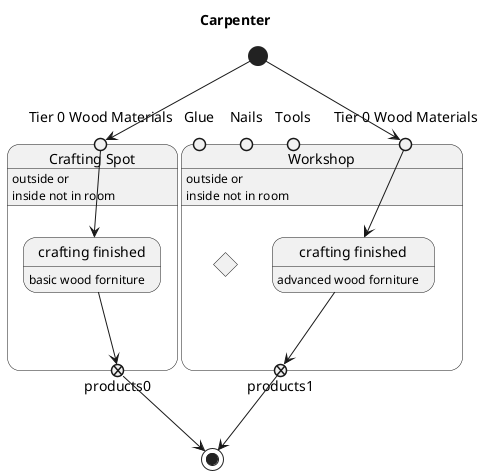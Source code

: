 @startuml
title "Carpenter"

state "Crafting Spot" as cspot {
state "Tier 0 Wood Materials" as tier0wood0 <<entryPoint>>
state "crafting finished" as crafting0
crafting0: basic wood forniture
tier0wood0 --> crafting0
crafting0 -> products0 <<exitPoint>>
}
cspot: outside or
cspot: inside not in room
[*] --> tier0wood0
products0 --> [*]

state "Workshop" as workshop {

state "Tier 0 Wood Materials" as tier0wood1 <<entryPoint>>
state Tools <<entryPoint>>
state Nails <<entryPoint>>
state Glue <<entryPoint>>
state "have tools?" as havetools <<choice>>
state "crafting finished" as crafting1

crafting1: advanced wood forniture
tier0wood1 --> crafting1
crafting1 -> products1 <<exitPoint>>
}
workshop: outside or
workshop: inside not in room
[*] --> tier0wood1
products1 --> [*]

@enduml
